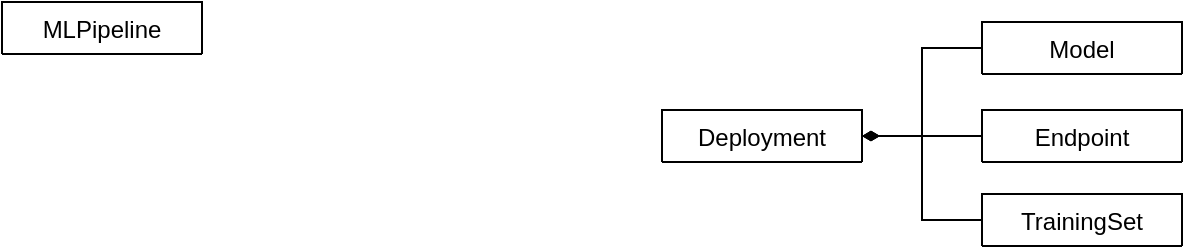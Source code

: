 <mxfile version="12.6.2" type="github"><diagram id="50PFHMBwWoru9Kx3dnVT" name="Page-1"><mxGraphModel dx="928" dy="618" grid="1" gridSize="10" guides="1" tooltips="1" connect="1" arrows="1" fold="1" page="1" pageScale="1" pageWidth="827" pageHeight="1169" math="0" shadow="0"><root><mxCell id="0"/><mxCell id="1" parent="0"/><mxCell id="EUaZMrfHuvkhfZzwmmWV-1" value="MLPipeline" style="swimlane;fontStyle=0;childLayout=stackLayout;horizontal=1;startSize=26;fillColor=none;horizontalStack=0;resizeParent=1;resizeParentMax=0;resizeLast=0;collapsible=1;marginBottom=0;" vertex="1" collapsed="1" parent="1"><mxGeometry x="90" y="130" width="100" height="26" as="geometry"><mxRectangle x="90" y="130" width="140" height="52" as="alternateBounds"/></mxGeometry></mxCell><mxCell id="EUaZMrfHuvkhfZzwmmWV-8" value="Model" style="swimlane;fontStyle=0;childLayout=stackLayout;horizontal=1;startSize=26;fillColor=none;horizontalStack=0;resizeParent=1;resizeParentMax=0;resizeLast=0;collapsible=1;marginBottom=0;" vertex="1" collapsed="1" parent="1"><mxGeometry x="580" y="140" width="100" height="26" as="geometry"><mxRectangle x="90" y="130" width="140" height="52" as="alternateBounds"/></mxGeometry></mxCell><mxCell id="EUaZMrfHuvkhfZzwmmWV-9" value="Endpoint" style="swimlane;fontStyle=0;childLayout=stackLayout;horizontal=1;startSize=26;fillColor=none;horizontalStack=0;resizeParent=1;resizeParentMax=0;resizeLast=0;collapsible=1;marginBottom=0;" vertex="1" collapsed="1" parent="1"><mxGeometry x="580" y="184" width="100" height="26" as="geometry"><mxRectangle x="90" y="130" width="140" height="52" as="alternateBounds"/></mxGeometry></mxCell><mxCell id="EUaZMrfHuvkhfZzwmmWV-10" value="TrainingSet" style="swimlane;fontStyle=0;childLayout=stackLayout;horizontal=1;startSize=26;fillColor=none;horizontalStack=0;resizeParent=1;resizeParentMax=0;resizeLast=0;collapsible=1;marginBottom=0;" vertex="1" collapsed="1" parent="1"><mxGeometry x="580" y="226" width="100" height="26" as="geometry"><mxRectangle x="90" y="130" width="140" height="52" as="alternateBounds"/></mxGeometry></mxCell><mxCell id="EUaZMrfHuvkhfZzwmmWV-20" style="edgeStyle=orthogonalEdgeStyle;rounded=0;orthogonalLoop=1;jettySize=auto;html=1;exitX=1;exitY=0.5;exitDx=0;exitDy=0;entryX=0;entryY=0.5;entryDx=0;entryDy=0;endArrow=none;endFill=0;startArrow=diamondThin;startFill=1;" edge="1" parent="1" source="EUaZMrfHuvkhfZzwmmWV-16" target="EUaZMrfHuvkhfZzwmmWV-8"><mxGeometry relative="1" as="geometry"/></mxCell><mxCell id="EUaZMrfHuvkhfZzwmmWV-21" style="edgeStyle=orthogonalEdgeStyle;rounded=0;orthogonalLoop=1;jettySize=auto;html=1;exitX=1;exitY=0.5;exitDx=0;exitDy=0;entryX=0;entryY=0.5;entryDx=0;entryDy=0;startArrow=diamondThin;startFill=1;endArrow=none;endFill=0;" edge="1" parent="1" source="EUaZMrfHuvkhfZzwmmWV-16" target="EUaZMrfHuvkhfZzwmmWV-9"><mxGeometry relative="1" as="geometry"/></mxCell><mxCell id="EUaZMrfHuvkhfZzwmmWV-24" style="edgeStyle=orthogonalEdgeStyle;rounded=0;orthogonalLoop=1;jettySize=auto;html=1;exitX=1;exitY=0.5;exitDx=0;exitDy=0;entryX=0;entryY=0.5;entryDx=0;entryDy=0;startArrow=diamondThin;startFill=1;endArrow=none;endFill=0;" edge="1" parent="1" source="EUaZMrfHuvkhfZzwmmWV-16" target="EUaZMrfHuvkhfZzwmmWV-10"><mxGeometry relative="1" as="geometry"/></mxCell><mxCell id="EUaZMrfHuvkhfZzwmmWV-16" value="Deployment" style="swimlane;fontStyle=0;childLayout=stackLayout;horizontal=1;startSize=26;fillColor=none;horizontalStack=0;resizeParent=1;resizeParentMax=0;resizeLast=0;collapsible=1;marginBottom=0;" vertex="1" collapsed="1" parent="1"><mxGeometry x="420" y="184" width="100" height="26" as="geometry"><mxRectangle x="90" y="210" width="140" height="52" as="alternateBounds"/></mxGeometry></mxCell><mxCell id="EUaZMrfHuvkhfZzwmmWV-17" value="status: enum" style="text;strokeColor=none;fillColor=none;align=left;verticalAlign=top;spacingLeft=4;spacingRight=4;overflow=hidden;rotatable=0;points=[[0,0.5],[1,0.5]];portConstraint=eastwest;" vertex="1" parent="EUaZMrfHuvkhfZzwmmWV-16"><mxGeometry y="26" width="100" height="26" as="geometry"/></mxCell></root></mxGraphModel></diagram></mxfile>